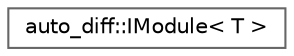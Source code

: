 digraph "Graphical Class Hierarchy"
{
 // LATEX_PDF_SIZE
  bgcolor="transparent";
  edge [fontname=Helvetica,fontsize=10,labelfontname=Helvetica,labelfontsize=10];
  node [fontname=Helvetica,fontsize=10,shape=box,height=0.2,width=0.4];
  rankdir="LR";
  Node0 [id="Node000000",label="auto_diff::IModule\< T \>",height=0.2,width=0.4,color="grey40", fillcolor="white", style="filled",URL="$classauto__diff_1_1IModule.html",tooltip=" "];
}
